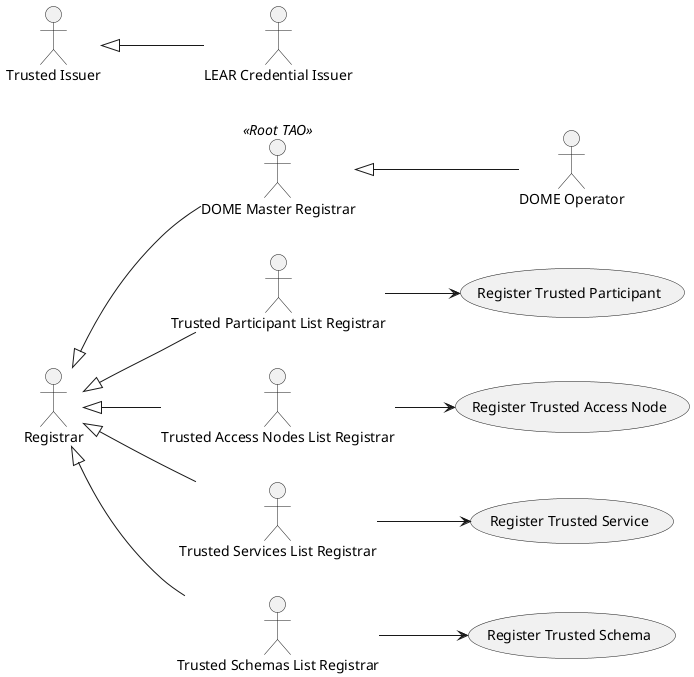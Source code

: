 @startuml useCaseDiagram
left to right direction
!define RECTANGLE class


actor "DOME Master Registrar" <<Root TAO>> as  domeMasterResgistrar
actor "DOME Operator" as domeOp

actor "Registrar" as registrar 
actor "Trusted Participant List Registrar" as tplRegistrar 
actor "Trusted Access Nodes List Registrar" as tanlRegistrar 
actor "Trusted Services List Registrar" as tslRegistrar 
actor "Trusted Schemas List Registrar" as tschemaslRegistrar
registrar <|-- tplRegistrar 
registrar <|-- tanlRegistrar 
registrar <|-- tslRegistrar 
registrar <|-- tschemaslRegistrar
actor "Trusted Issuer" as ti
actor "LEAR Credential Issuer" as learCredentialIssuer 
ti <|-- learCredentialIssuer 


domeMasterResgistrar <|-- domeOp
registrar <|-- domeMasterResgistrar



usecase "Register Trusted Participant" as registerParticipant
usecase "Register Trusted Access Node" as registerAccessNode
usecase "Register Trusted Service" as registerService
usecase "Register Trusted Schema" as registerSchema

tplRegistrar --> registerParticipant
tanlRegistrar --> registerAccessNode
tslRegistrar --> registerService
tschemaslRegistrar --> registerSchema




@enduml
